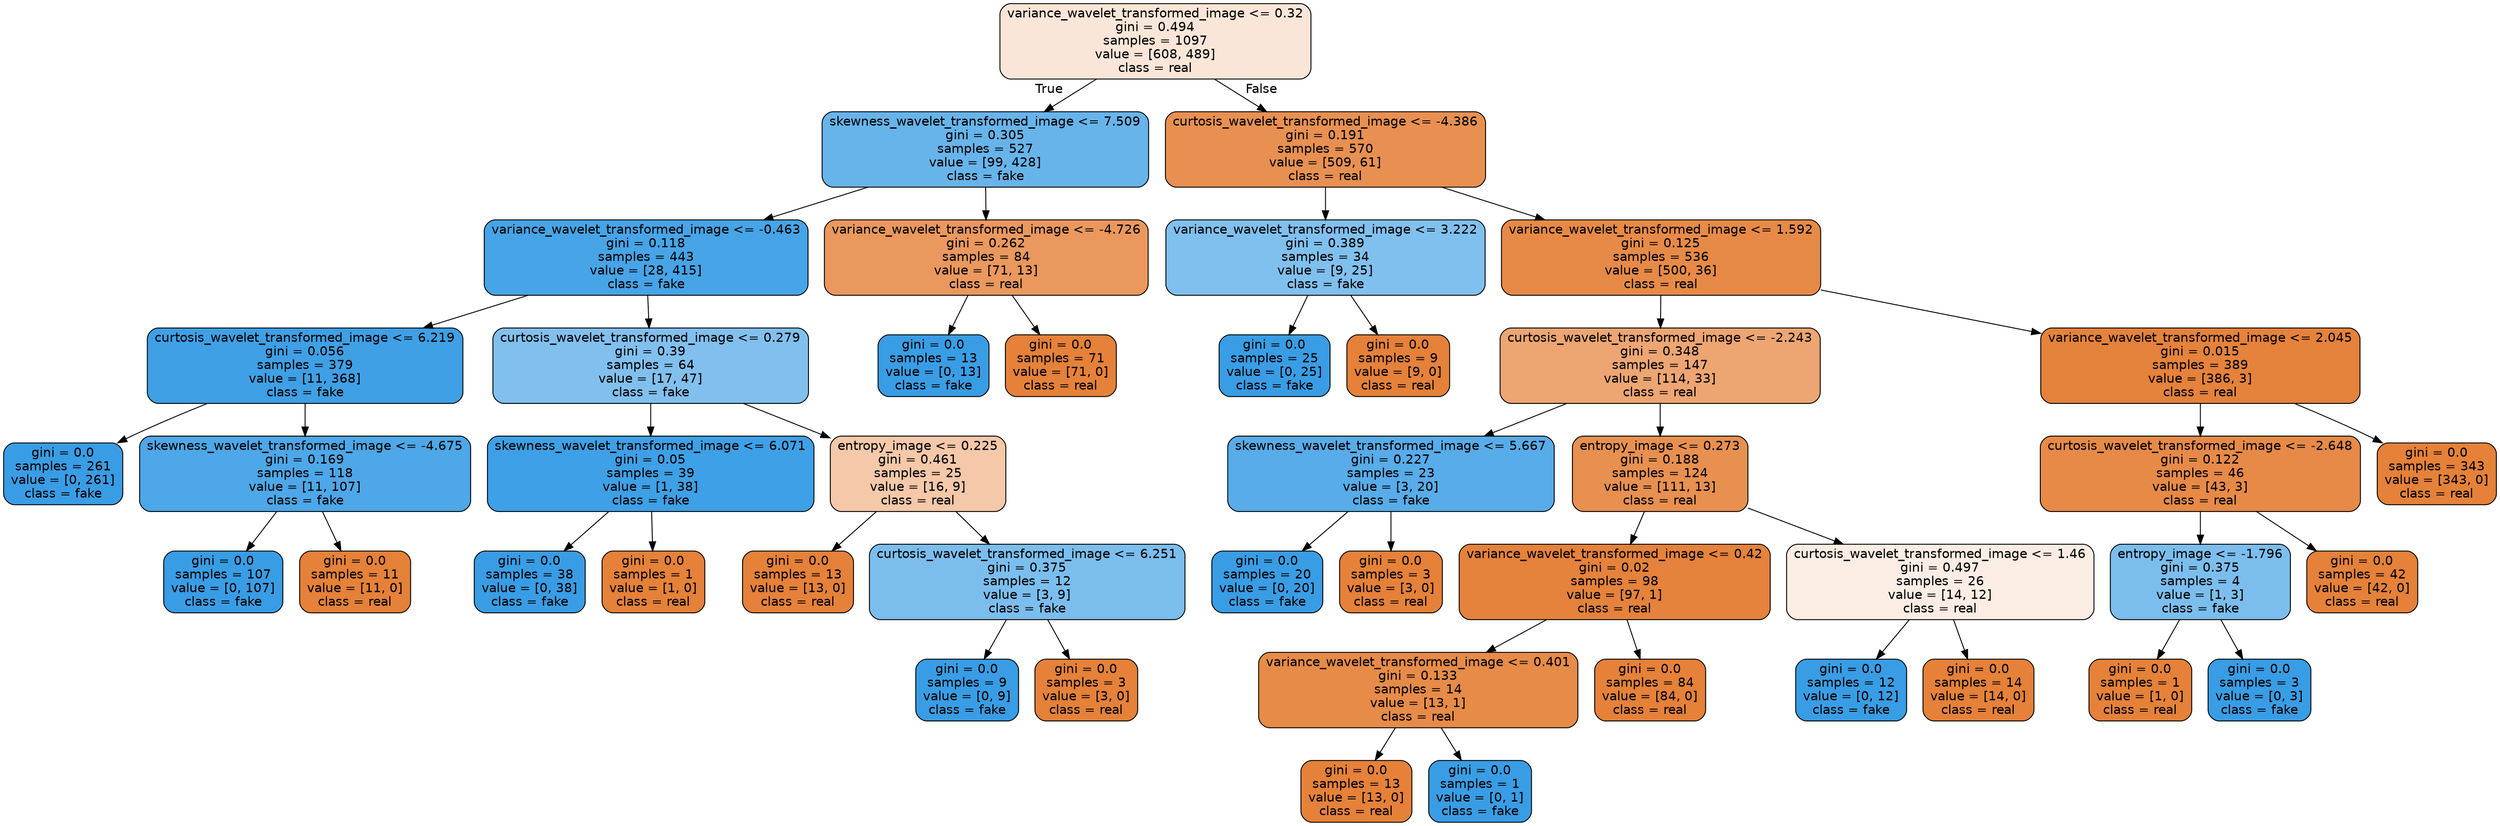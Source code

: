 digraph Tree {
node [shape=box, style="filled, rounded", color="black", fontname=helvetica] ;
edge [fontname=helvetica] ;
0 [label="variance_wavelet_transformed_image <= 0.32\ngini = 0.494\nsamples = 1097\nvalue = [608, 489]\nclass = real", fillcolor="#fae6d8"] ;
1 [label="skewness_wavelet_transformed_image <= 7.509\ngini = 0.305\nsamples = 527\nvalue = [99, 428]\nclass = fake", fillcolor="#67b4eb"] ;
0 -> 1 [labeldistance=2.5, labelangle=45, headlabel="True"] ;
2 [label="variance_wavelet_transformed_image <= -0.463\ngini = 0.118\nsamples = 443\nvalue = [28, 415]\nclass = fake", fillcolor="#46a4e7"] ;
1 -> 2 ;
3 [label="curtosis_wavelet_transformed_image <= 6.219\ngini = 0.056\nsamples = 379\nvalue = [11, 368]\nclass = fake", fillcolor="#3fa0e6"] ;
2 -> 3 ;
4 [label="gini = 0.0\nsamples = 261\nvalue = [0, 261]\nclass = fake", fillcolor="#399de5"] ;
3 -> 4 ;
5 [label="skewness_wavelet_transformed_image <= -4.675\ngini = 0.169\nsamples = 118\nvalue = [11, 107]\nclass = fake", fillcolor="#4da7e8"] ;
3 -> 5 ;
6 [label="gini = 0.0\nsamples = 107\nvalue = [0, 107]\nclass = fake", fillcolor="#399de5"] ;
5 -> 6 ;
7 [label="gini = 0.0\nsamples = 11\nvalue = [11, 0]\nclass = real", fillcolor="#e58139"] ;
5 -> 7 ;
8 [label="curtosis_wavelet_transformed_image <= 0.279\ngini = 0.39\nsamples = 64\nvalue = [17, 47]\nclass = fake", fillcolor="#81c0ee"] ;
2 -> 8 ;
9 [label="skewness_wavelet_transformed_image <= 6.071\ngini = 0.05\nsamples = 39\nvalue = [1, 38]\nclass = fake", fillcolor="#3ea0e6"] ;
8 -> 9 ;
10 [label="gini = 0.0\nsamples = 38\nvalue = [0, 38]\nclass = fake", fillcolor="#399de5"] ;
9 -> 10 ;
11 [label="gini = 0.0\nsamples = 1\nvalue = [1, 0]\nclass = real", fillcolor="#e58139"] ;
9 -> 11 ;
12 [label="entropy_image <= 0.225\ngini = 0.461\nsamples = 25\nvalue = [16, 9]\nclass = real", fillcolor="#f4c8a8"] ;
8 -> 12 ;
13 [label="gini = 0.0\nsamples = 13\nvalue = [13, 0]\nclass = real", fillcolor="#e58139"] ;
12 -> 13 ;
14 [label="curtosis_wavelet_transformed_image <= 6.251\ngini = 0.375\nsamples = 12\nvalue = [3, 9]\nclass = fake", fillcolor="#7bbeee"] ;
12 -> 14 ;
15 [label="gini = 0.0\nsamples = 9\nvalue = [0, 9]\nclass = fake", fillcolor="#399de5"] ;
14 -> 15 ;
16 [label="gini = 0.0\nsamples = 3\nvalue = [3, 0]\nclass = real", fillcolor="#e58139"] ;
14 -> 16 ;
17 [label="variance_wavelet_transformed_image <= -4.726\ngini = 0.262\nsamples = 84\nvalue = [71, 13]\nclass = real", fillcolor="#ea985d"] ;
1 -> 17 ;
18 [label="gini = 0.0\nsamples = 13\nvalue = [0, 13]\nclass = fake", fillcolor="#399de5"] ;
17 -> 18 ;
19 [label="gini = 0.0\nsamples = 71\nvalue = [71, 0]\nclass = real", fillcolor="#e58139"] ;
17 -> 19 ;
20 [label="curtosis_wavelet_transformed_image <= -4.386\ngini = 0.191\nsamples = 570\nvalue = [509, 61]\nclass = real", fillcolor="#e89051"] ;
0 -> 20 [labeldistance=2.5, labelangle=-45, headlabel="False"] ;
21 [label="variance_wavelet_transformed_image <= 3.222\ngini = 0.389\nsamples = 34\nvalue = [9, 25]\nclass = fake", fillcolor="#80c0ee"] ;
20 -> 21 ;
22 [label="gini = 0.0\nsamples = 25\nvalue = [0, 25]\nclass = fake", fillcolor="#399de5"] ;
21 -> 22 ;
23 [label="gini = 0.0\nsamples = 9\nvalue = [9, 0]\nclass = real", fillcolor="#e58139"] ;
21 -> 23 ;
24 [label="variance_wavelet_transformed_image <= 1.592\ngini = 0.125\nsamples = 536\nvalue = [500, 36]\nclass = real", fillcolor="#e78a47"] ;
20 -> 24 ;
25 [label="curtosis_wavelet_transformed_image <= -2.243\ngini = 0.348\nsamples = 147\nvalue = [114, 33]\nclass = real", fillcolor="#eda572"] ;
24 -> 25 ;
26 [label="skewness_wavelet_transformed_image <= 5.667\ngini = 0.227\nsamples = 23\nvalue = [3, 20]\nclass = fake", fillcolor="#57ace9"] ;
25 -> 26 ;
27 [label="gini = 0.0\nsamples = 20\nvalue = [0, 20]\nclass = fake", fillcolor="#399de5"] ;
26 -> 27 ;
28 [label="gini = 0.0\nsamples = 3\nvalue = [3, 0]\nclass = real", fillcolor="#e58139"] ;
26 -> 28 ;
29 [label="entropy_image <= 0.273\ngini = 0.188\nsamples = 124\nvalue = [111, 13]\nclass = real", fillcolor="#e89050"] ;
25 -> 29 ;
30 [label="variance_wavelet_transformed_image <= 0.42\ngini = 0.02\nsamples = 98\nvalue = [97, 1]\nclass = real", fillcolor="#e5823b"] ;
29 -> 30 ;
31 [label="variance_wavelet_transformed_image <= 0.401\ngini = 0.133\nsamples = 14\nvalue = [13, 1]\nclass = real", fillcolor="#e78b48"] ;
30 -> 31 ;
32 [label="gini = 0.0\nsamples = 13\nvalue = [13, 0]\nclass = real", fillcolor="#e58139"] ;
31 -> 32 ;
33 [label="gini = 0.0\nsamples = 1\nvalue = [0, 1]\nclass = fake", fillcolor="#399de5"] ;
31 -> 33 ;
34 [label="gini = 0.0\nsamples = 84\nvalue = [84, 0]\nclass = real", fillcolor="#e58139"] ;
30 -> 34 ;
35 [label="curtosis_wavelet_transformed_image <= 1.46\ngini = 0.497\nsamples = 26\nvalue = [14, 12]\nclass = real", fillcolor="#fbede3"] ;
29 -> 35 ;
36 [label="gini = 0.0\nsamples = 12\nvalue = [0, 12]\nclass = fake", fillcolor="#399de5"] ;
35 -> 36 ;
37 [label="gini = 0.0\nsamples = 14\nvalue = [14, 0]\nclass = real", fillcolor="#e58139"] ;
35 -> 37 ;
38 [label="variance_wavelet_transformed_image <= 2.045\ngini = 0.015\nsamples = 389\nvalue = [386, 3]\nclass = real", fillcolor="#e5823b"] ;
24 -> 38 ;
39 [label="curtosis_wavelet_transformed_image <= -2.648\ngini = 0.122\nsamples = 46\nvalue = [43, 3]\nclass = real", fillcolor="#e78a47"] ;
38 -> 39 ;
40 [label="entropy_image <= -1.796\ngini = 0.375\nsamples = 4\nvalue = [1, 3]\nclass = fake", fillcolor="#7bbeee"] ;
39 -> 40 ;
41 [label="gini = 0.0\nsamples = 1\nvalue = [1, 0]\nclass = real", fillcolor="#e58139"] ;
40 -> 41 ;
42 [label="gini = 0.0\nsamples = 3\nvalue = [0, 3]\nclass = fake", fillcolor="#399de5"] ;
40 -> 42 ;
43 [label="gini = 0.0\nsamples = 42\nvalue = [42, 0]\nclass = real", fillcolor="#e58139"] ;
39 -> 43 ;
44 [label="gini = 0.0\nsamples = 343\nvalue = [343, 0]\nclass = real", fillcolor="#e58139"] ;
38 -> 44 ;
}